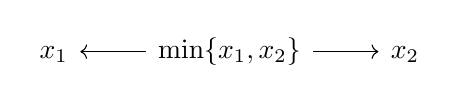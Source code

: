 \begin{tikzcd}
  x_1 & {\min \{x_1, x_2\} } & x_2 
  \arrow[from=1-2, to=1-1]
  \arrow[from=1-2, to=1-3]
\end{tikzcd}
